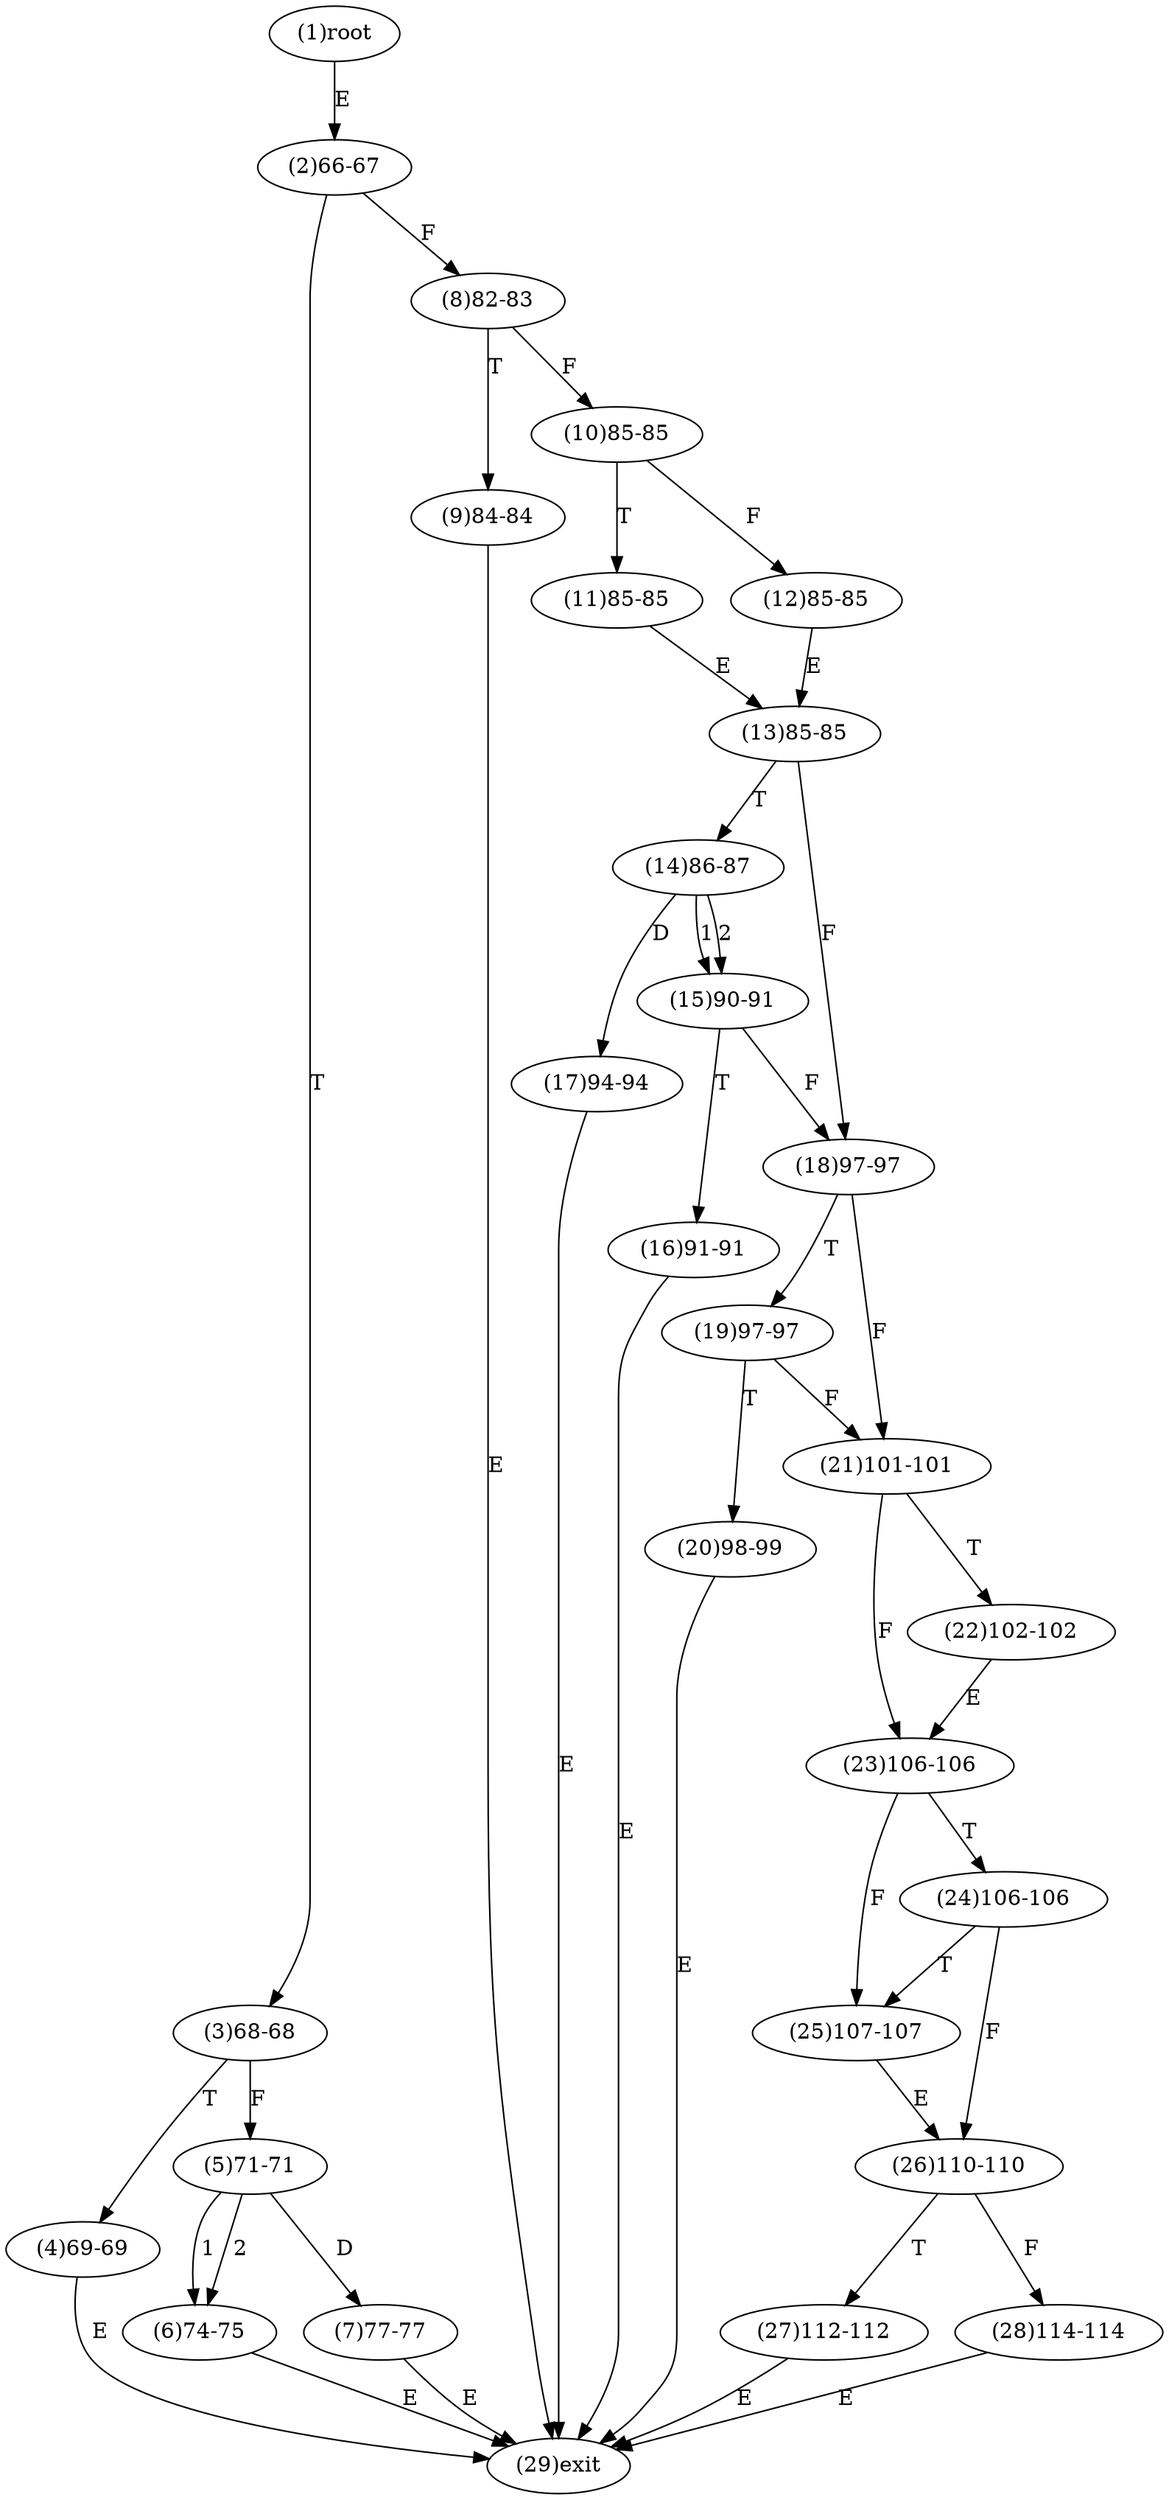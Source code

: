 digraph "" { 
1[ label="(1)root"];
2[ label="(2)66-67"];
3[ label="(3)68-68"];
4[ label="(4)69-69"];
5[ label="(5)71-71"];
6[ label="(6)74-75"];
7[ label="(7)77-77"];
8[ label="(8)82-83"];
9[ label="(9)84-84"];
10[ label="(10)85-85"];
11[ label="(11)85-85"];
12[ label="(12)85-85"];
13[ label="(13)85-85"];
14[ label="(14)86-87"];
15[ label="(15)90-91"];
17[ label="(17)94-94"];
16[ label="(16)91-91"];
19[ label="(19)97-97"];
18[ label="(18)97-97"];
21[ label="(21)101-101"];
20[ label="(20)98-99"];
23[ label="(23)106-106"];
22[ label="(22)102-102"];
25[ label="(25)107-107"];
24[ label="(24)106-106"];
27[ label="(27)112-112"];
26[ label="(26)110-110"];
29[ label="(29)exit"];
28[ label="(28)114-114"];
1->2[ label="E"];
2->8[ label="F"];
2->3[ label="T"];
3->5[ label="F"];
3->4[ label="T"];
4->29[ label="E"];
5->6[ label="1"];
5->6[ label="2"];
5->7[ label="D"];
6->29[ label="E"];
7->29[ label="E"];
8->10[ label="F"];
8->9[ label="T"];
9->29[ label="E"];
10->12[ label="F"];
10->11[ label="T"];
11->13[ label="E"];
12->13[ label="E"];
13->18[ label="F"];
13->14[ label="T"];
14->15[ label="1"];
14->15[ label="2"];
14->17[ label="D"];
15->18[ label="F"];
15->16[ label="T"];
16->29[ label="E"];
17->29[ label="E"];
18->21[ label="F"];
18->19[ label="T"];
19->21[ label="F"];
19->20[ label="T"];
20->29[ label="E"];
21->23[ label="F"];
21->22[ label="T"];
22->23[ label="E"];
23->25[ label="F"];
23->24[ label="T"];
24->26[ label="F"];
24->25[ label="T"];
25->26[ label="E"];
26->28[ label="F"];
26->27[ label="T"];
27->29[ label="E"];
28->29[ label="E"];
}